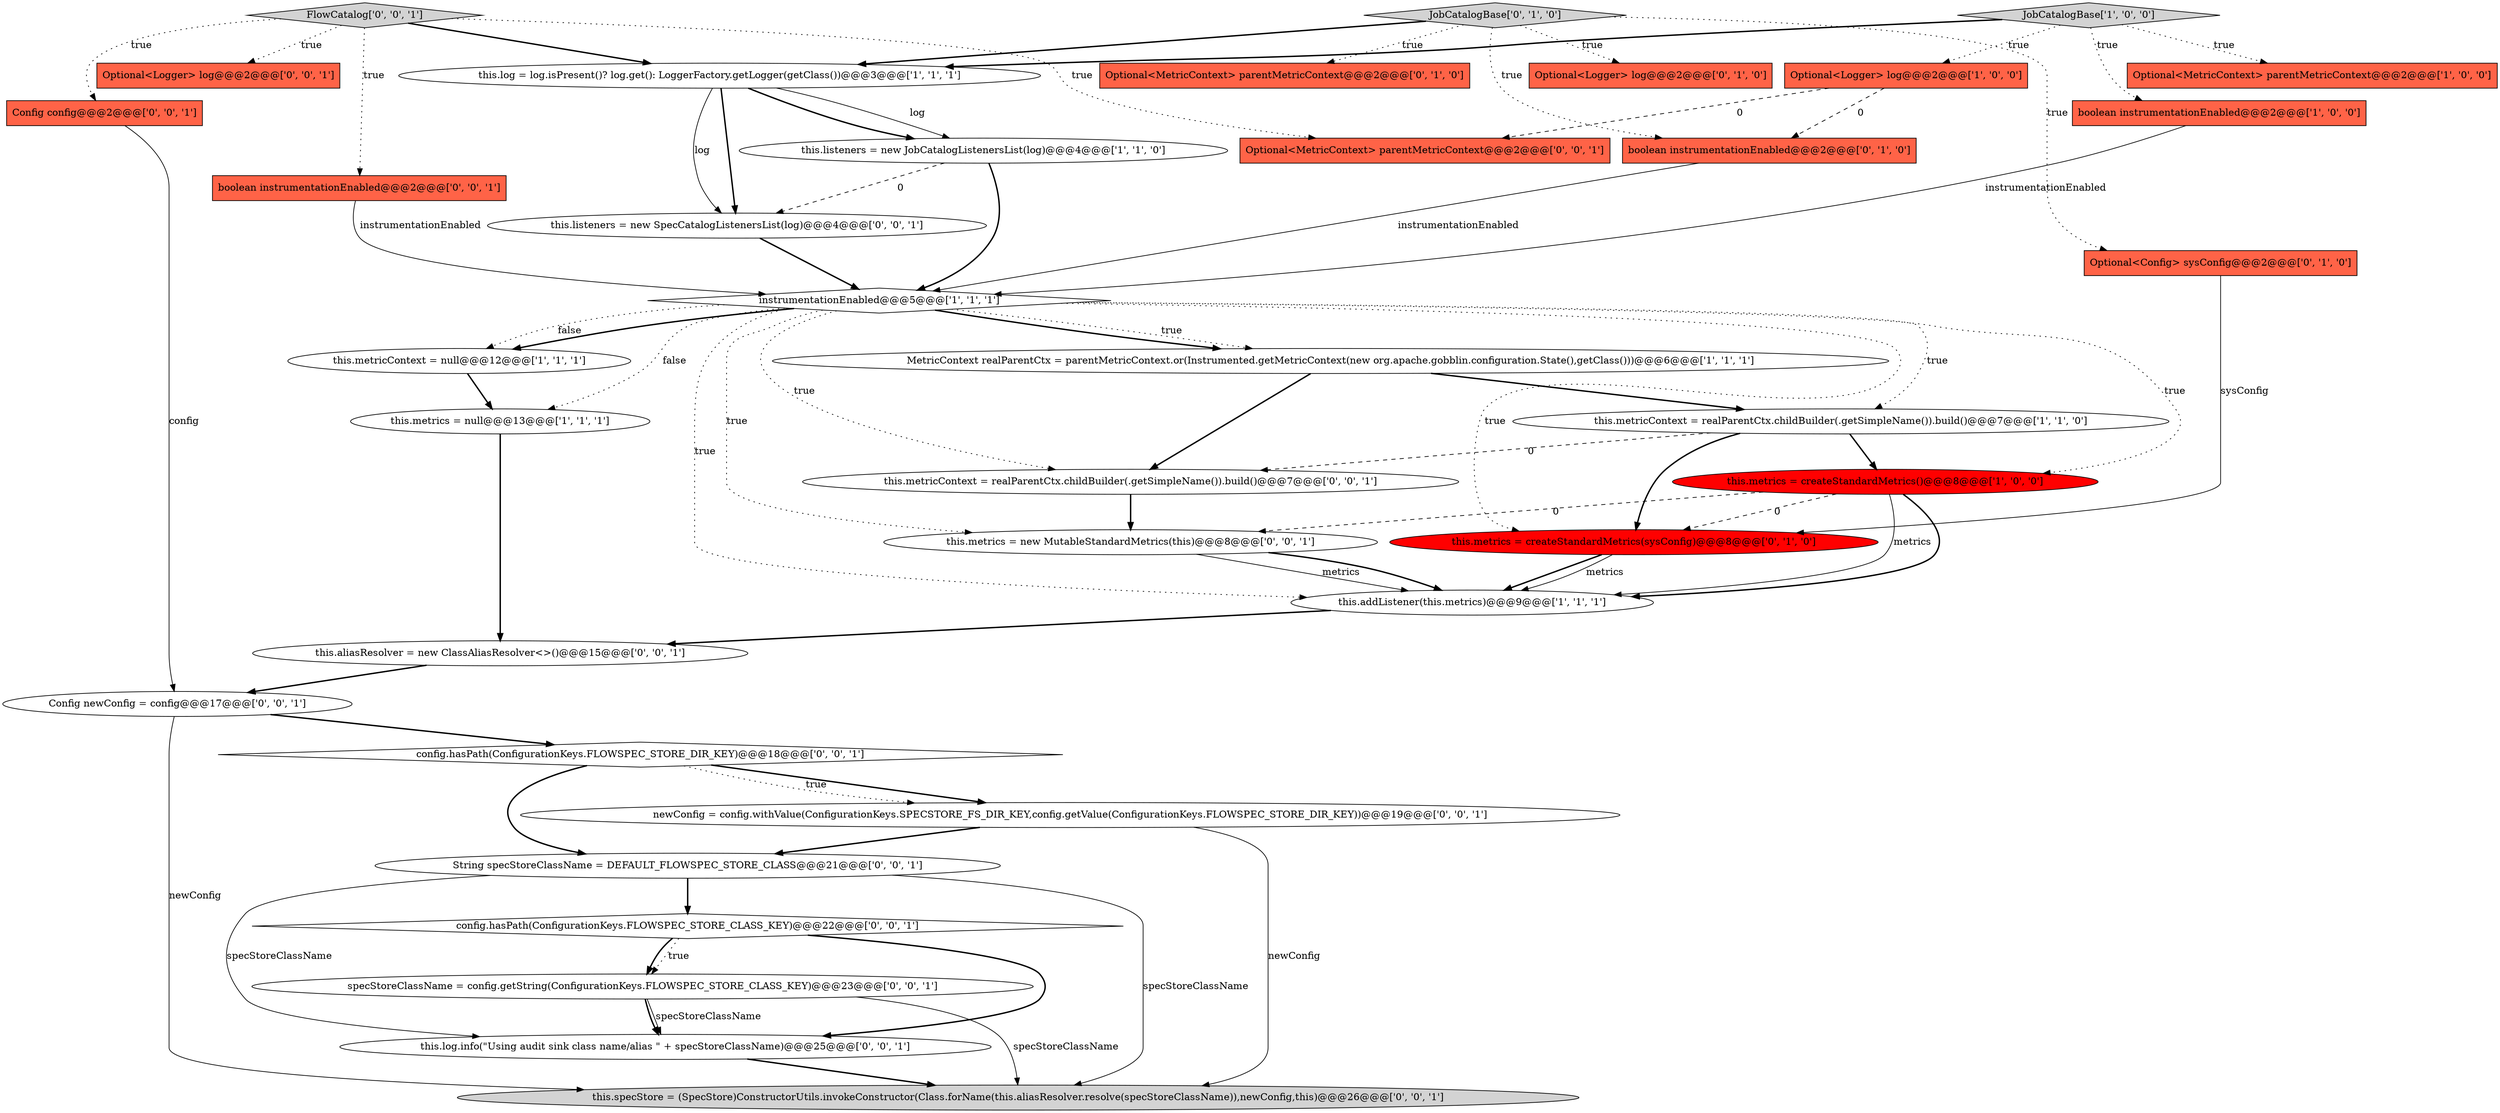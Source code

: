 digraph {
1 [style = filled, label = "instrumentationEnabled@@@5@@@['1', '1', '1']", fillcolor = white, shape = diamond image = "AAA0AAABBB1BBB"];
16 [style = filled, label = "Optional<Config> sysConfig@@@2@@@['0', '1', '0']", fillcolor = tomato, shape = box image = "AAA0AAABBB2BBB"];
28 [style = filled, label = "this.log.info(\"Using audit sink class name/alias \" + specStoreClassName)@@@25@@@['0', '0', '1']", fillcolor = white, shape = ellipse image = "AAA0AAABBB3BBB"];
21 [style = filled, label = "this.metrics = new MutableStandardMetrics(this)@@@8@@@['0', '0', '1']", fillcolor = white, shape = ellipse image = "AAA0AAABBB3BBB"];
22 [style = filled, label = "FlowCatalog['0', '0', '1']", fillcolor = lightgray, shape = diamond image = "AAA0AAABBB3BBB"];
20 [style = filled, label = "boolean instrumentationEnabled@@@2@@@['0', '0', '1']", fillcolor = tomato, shape = box image = "AAA0AAABBB3BBB"];
32 [style = filled, label = "this.specStore = (SpecStore)ConstructorUtils.invokeConstructor(Class.forName(this.aliasResolver.resolve(specStoreClassName)),newConfig,this)@@@26@@@['0', '0', '1']", fillcolor = lightgray, shape = ellipse image = "AAA0AAABBB3BBB"];
23 [style = filled, label = "Config newConfig = config@@@17@@@['0', '0', '1']", fillcolor = white, shape = ellipse image = "AAA0AAABBB3BBB"];
5 [style = filled, label = "this.metricContext = null@@@12@@@['1', '1', '1']", fillcolor = white, shape = ellipse image = "AAA0AAABBB1BBB"];
30 [style = filled, label = "config.hasPath(ConfigurationKeys.FLOWSPEC_STORE_DIR_KEY)@@@18@@@['0', '0', '1']", fillcolor = white, shape = diamond image = "AAA0AAABBB3BBB"];
19 [style = filled, label = "Optional<Logger> log@@@2@@@['0', '0', '1']", fillcolor = tomato, shape = box image = "AAA0AAABBB3BBB"];
3 [style = filled, label = "this.addListener(this.metrics)@@@9@@@['1', '1', '1']", fillcolor = white, shape = ellipse image = "AAA0AAABBB1BBB"];
18 [style = filled, label = "boolean instrumentationEnabled@@@2@@@['0', '1', '0']", fillcolor = tomato, shape = box image = "AAA1AAABBB2BBB"];
24 [style = filled, label = "config.hasPath(ConfigurationKeys.FLOWSPEC_STORE_CLASS_KEY)@@@22@@@['0', '0', '1']", fillcolor = white, shape = diamond image = "AAA0AAABBB3BBB"];
26 [style = filled, label = "String specStoreClassName = DEFAULT_FLOWSPEC_STORE_CLASS@@@21@@@['0', '0', '1']", fillcolor = white, shape = ellipse image = "AAA0AAABBB3BBB"];
35 [style = filled, label = "Optional<MetricContext> parentMetricContext@@@2@@@['0', '0', '1']", fillcolor = tomato, shape = box image = "AAA0AAABBB3BBB"];
13 [style = filled, label = "Optional<MetricContext> parentMetricContext@@@2@@@['0', '1', '0']", fillcolor = tomato, shape = box image = "AAA0AAABBB2BBB"];
0 [style = filled, label = "JobCatalogBase['1', '0', '0']", fillcolor = lightgray, shape = diamond image = "AAA0AAABBB1BBB"];
9 [style = filled, label = "this.metrics = null@@@13@@@['1', '1', '1']", fillcolor = white, shape = ellipse image = "AAA0AAABBB1BBB"];
4 [style = filled, label = "MetricContext realParentCtx = parentMetricContext.or(Instrumented.getMetricContext(new org.apache.gobblin.configuration.State(),getClass()))@@@6@@@['1', '1', '1']", fillcolor = white, shape = ellipse image = "AAA0AAABBB1BBB"];
27 [style = filled, label = "Config config@@@2@@@['0', '0', '1']", fillcolor = tomato, shape = box image = "AAA0AAABBB3BBB"];
6 [style = filled, label = "this.listeners = new JobCatalogListenersList(log)@@@4@@@['1', '1', '0']", fillcolor = white, shape = ellipse image = "AAA0AAABBB1BBB"];
12 [style = filled, label = "Optional<Logger> log@@@2@@@['1', '0', '0']", fillcolor = tomato, shape = box image = "AAA1AAABBB1BBB"];
29 [style = filled, label = "newConfig = config.withValue(ConfigurationKeys.SPECSTORE_FS_DIR_KEY,config.getValue(ConfigurationKeys.FLOWSPEC_STORE_DIR_KEY))@@@19@@@['0', '0', '1']", fillcolor = white, shape = ellipse image = "AAA0AAABBB3BBB"];
7 [style = filled, label = "boolean instrumentationEnabled@@@2@@@['1', '0', '0']", fillcolor = tomato, shape = box image = "AAA0AAABBB1BBB"];
14 [style = filled, label = "this.metrics = createStandardMetrics(sysConfig)@@@8@@@['0', '1', '0']", fillcolor = red, shape = ellipse image = "AAA1AAABBB2BBB"];
31 [style = filled, label = "this.metricContext = realParentCtx.childBuilder(.getSimpleName()).build()@@@7@@@['0', '0', '1']", fillcolor = white, shape = ellipse image = "AAA0AAABBB3BBB"];
15 [style = filled, label = "JobCatalogBase['0', '1', '0']", fillcolor = lightgray, shape = diamond image = "AAA0AAABBB2BBB"];
17 [style = filled, label = "Optional<Logger> log@@@2@@@['0', '1', '0']", fillcolor = tomato, shape = box image = "AAA0AAABBB2BBB"];
25 [style = filled, label = "specStoreClassName = config.getString(ConfigurationKeys.FLOWSPEC_STORE_CLASS_KEY)@@@23@@@['0', '0', '1']", fillcolor = white, shape = ellipse image = "AAA0AAABBB3BBB"];
2 [style = filled, label = "this.metrics = createStandardMetrics()@@@8@@@['1', '0', '0']", fillcolor = red, shape = ellipse image = "AAA1AAABBB1BBB"];
33 [style = filled, label = "this.listeners = new SpecCatalogListenersList(log)@@@4@@@['0', '0', '1']", fillcolor = white, shape = ellipse image = "AAA0AAABBB3BBB"];
34 [style = filled, label = "this.aliasResolver = new ClassAliasResolver<>()@@@15@@@['0', '0', '1']", fillcolor = white, shape = ellipse image = "AAA0AAABBB3BBB"];
11 [style = filled, label = "this.log = log.isPresent()? log.get(): LoggerFactory.getLogger(getClass())@@@3@@@['1', '1', '1']", fillcolor = white, shape = ellipse image = "AAA0AAABBB1BBB"];
10 [style = filled, label = "this.metricContext = realParentCtx.childBuilder(.getSimpleName()).build()@@@7@@@['1', '1', '0']", fillcolor = white, shape = ellipse image = "AAA0AAABBB1BBB"];
8 [style = filled, label = "Optional<MetricContext> parentMetricContext@@@2@@@['1', '0', '0']", fillcolor = tomato, shape = box image = "AAA0AAABBB1BBB"];
1->5 [style = bold, label=""];
4->10 [style = bold, label=""];
14->3 [style = bold, label=""];
24->28 [style = bold, label=""];
0->12 [style = dotted, label="true"];
1->4 [style = bold, label=""];
25->28 [style = bold, label=""];
22->19 [style = dotted, label="true"];
1->10 [style = dotted, label="true"];
16->14 [style = solid, label="sysConfig"];
23->30 [style = bold, label=""];
12->35 [style = dashed, label="0"];
14->3 [style = solid, label="metrics"];
5->9 [style = bold, label=""];
10->14 [style = bold, label=""];
24->25 [style = dotted, label="true"];
2->3 [style = solid, label="metrics"];
2->3 [style = bold, label=""];
11->6 [style = bold, label=""];
27->23 [style = solid, label="config"];
30->26 [style = bold, label=""];
1->9 [style = dotted, label="false"];
15->18 [style = dotted, label="true"];
10->31 [style = dashed, label="0"];
1->31 [style = dotted, label="true"];
1->21 [style = dotted, label="true"];
0->11 [style = bold, label=""];
33->1 [style = bold, label=""];
31->21 [style = bold, label=""];
1->4 [style = dotted, label="true"];
20->1 [style = solid, label="instrumentationEnabled"];
1->14 [style = dotted, label="true"];
15->16 [style = dotted, label="true"];
26->24 [style = bold, label=""];
30->29 [style = bold, label=""];
6->33 [style = dashed, label="0"];
28->32 [style = bold, label=""];
25->28 [style = solid, label="specStoreClassName"];
3->34 [style = bold, label=""];
29->26 [style = bold, label=""];
1->3 [style = dotted, label="true"];
0->8 [style = dotted, label="true"];
21->3 [style = solid, label="metrics"];
6->1 [style = bold, label=""];
4->31 [style = bold, label=""];
15->17 [style = dotted, label="true"];
30->29 [style = dotted, label="true"];
22->20 [style = dotted, label="true"];
15->11 [style = bold, label=""];
26->28 [style = solid, label="specStoreClassName"];
2->14 [style = dashed, label="0"];
2->21 [style = dashed, label="0"];
24->25 [style = bold, label=""];
22->27 [style = dotted, label="true"];
7->1 [style = solid, label="instrumentationEnabled"];
11->33 [style = solid, label="log"];
11->33 [style = bold, label=""];
1->5 [style = dotted, label="false"];
12->18 [style = dashed, label="0"];
11->6 [style = solid, label="log"];
26->32 [style = solid, label="specStoreClassName"];
10->2 [style = bold, label=""];
34->23 [style = bold, label=""];
22->35 [style = dotted, label="true"];
1->2 [style = dotted, label="true"];
18->1 [style = solid, label="instrumentationEnabled"];
15->13 [style = dotted, label="true"];
25->32 [style = solid, label="specStoreClassName"];
23->32 [style = solid, label="newConfig"];
22->11 [style = bold, label=""];
29->32 [style = solid, label="newConfig"];
0->7 [style = dotted, label="true"];
21->3 [style = bold, label=""];
9->34 [style = bold, label=""];
}

